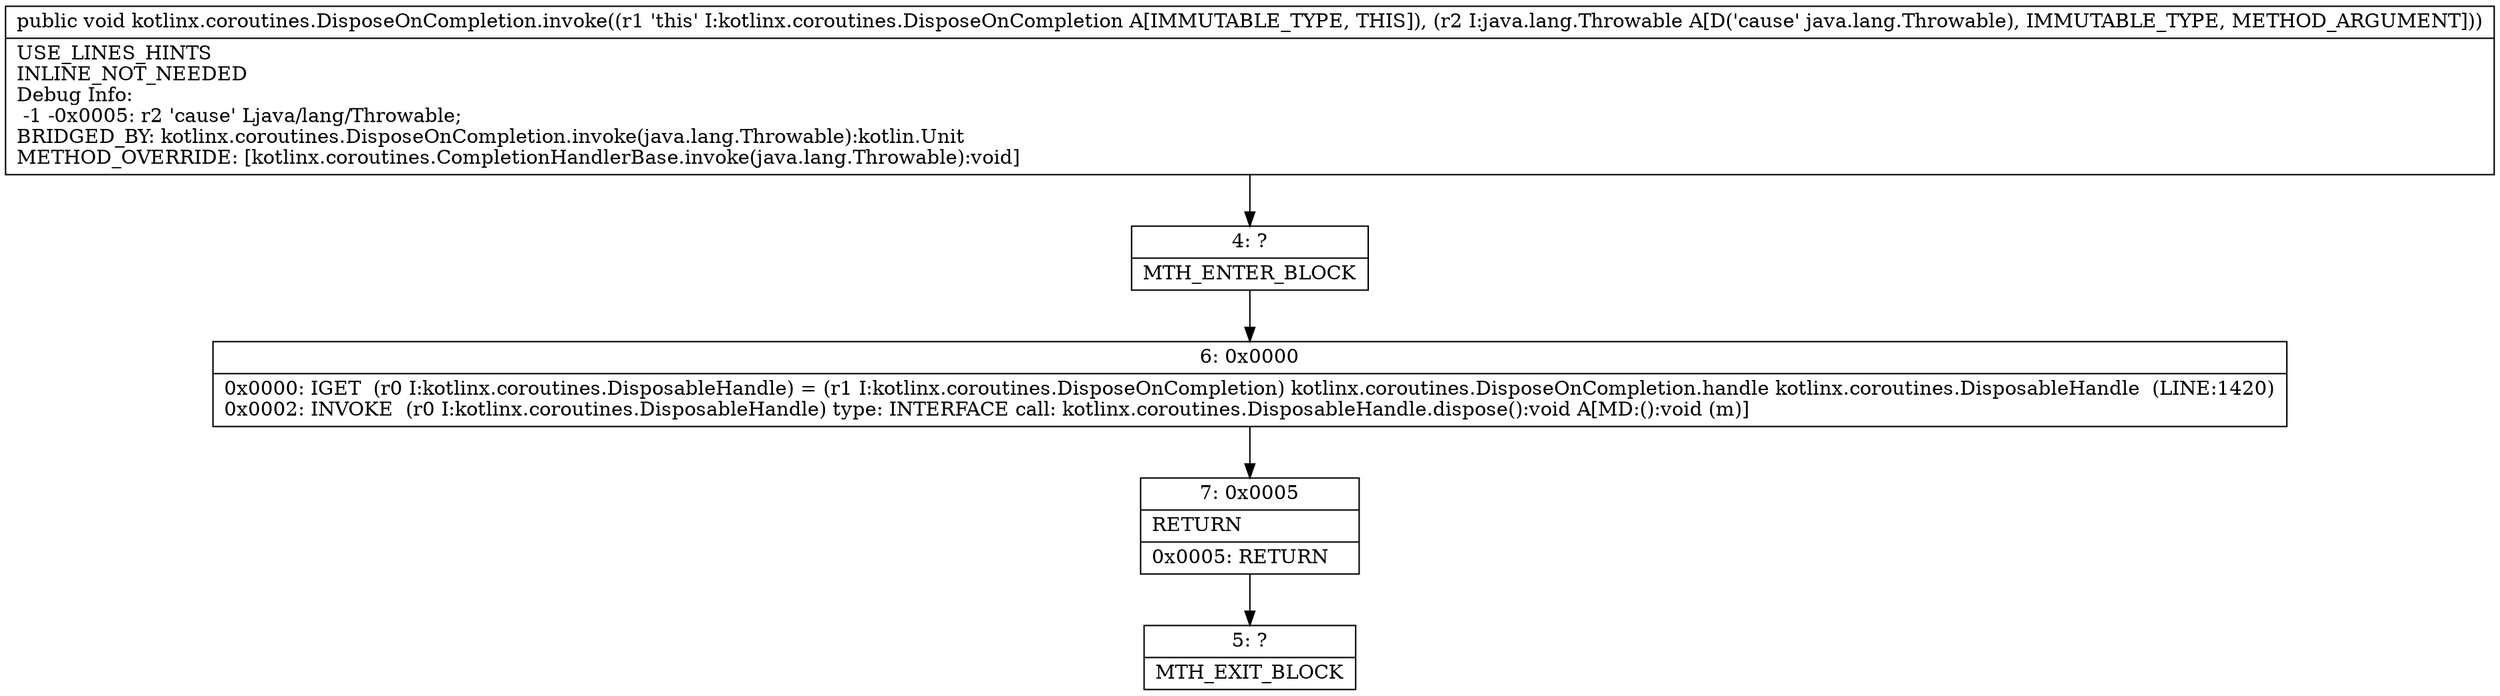 digraph "CFG forkotlinx.coroutines.DisposeOnCompletion.invoke(Ljava\/lang\/Throwable;)V" {
Node_4 [shape=record,label="{4\:\ ?|MTH_ENTER_BLOCK\l}"];
Node_6 [shape=record,label="{6\:\ 0x0000|0x0000: IGET  (r0 I:kotlinx.coroutines.DisposableHandle) = (r1 I:kotlinx.coroutines.DisposeOnCompletion) kotlinx.coroutines.DisposeOnCompletion.handle kotlinx.coroutines.DisposableHandle  (LINE:1420)\l0x0002: INVOKE  (r0 I:kotlinx.coroutines.DisposableHandle) type: INTERFACE call: kotlinx.coroutines.DisposableHandle.dispose():void A[MD:():void (m)]\l}"];
Node_7 [shape=record,label="{7\:\ 0x0005|RETURN\l|0x0005: RETURN   \l}"];
Node_5 [shape=record,label="{5\:\ ?|MTH_EXIT_BLOCK\l}"];
MethodNode[shape=record,label="{public void kotlinx.coroutines.DisposeOnCompletion.invoke((r1 'this' I:kotlinx.coroutines.DisposeOnCompletion A[IMMUTABLE_TYPE, THIS]), (r2 I:java.lang.Throwable A[D('cause' java.lang.Throwable), IMMUTABLE_TYPE, METHOD_ARGUMENT]))  | USE_LINES_HINTS\lINLINE_NOT_NEEDED\lDebug Info:\l  \-1 \-0x0005: r2 'cause' Ljava\/lang\/Throwable;\lBRIDGED_BY: kotlinx.coroutines.DisposeOnCompletion.invoke(java.lang.Throwable):kotlin.Unit\lMETHOD_OVERRIDE: [kotlinx.coroutines.CompletionHandlerBase.invoke(java.lang.Throwable):void]\l}"];
MethodNode -> Node_4;Node_4 -> Node_6;
Node_6 -> Node_7;
Node_7 -> Node_5;
}

